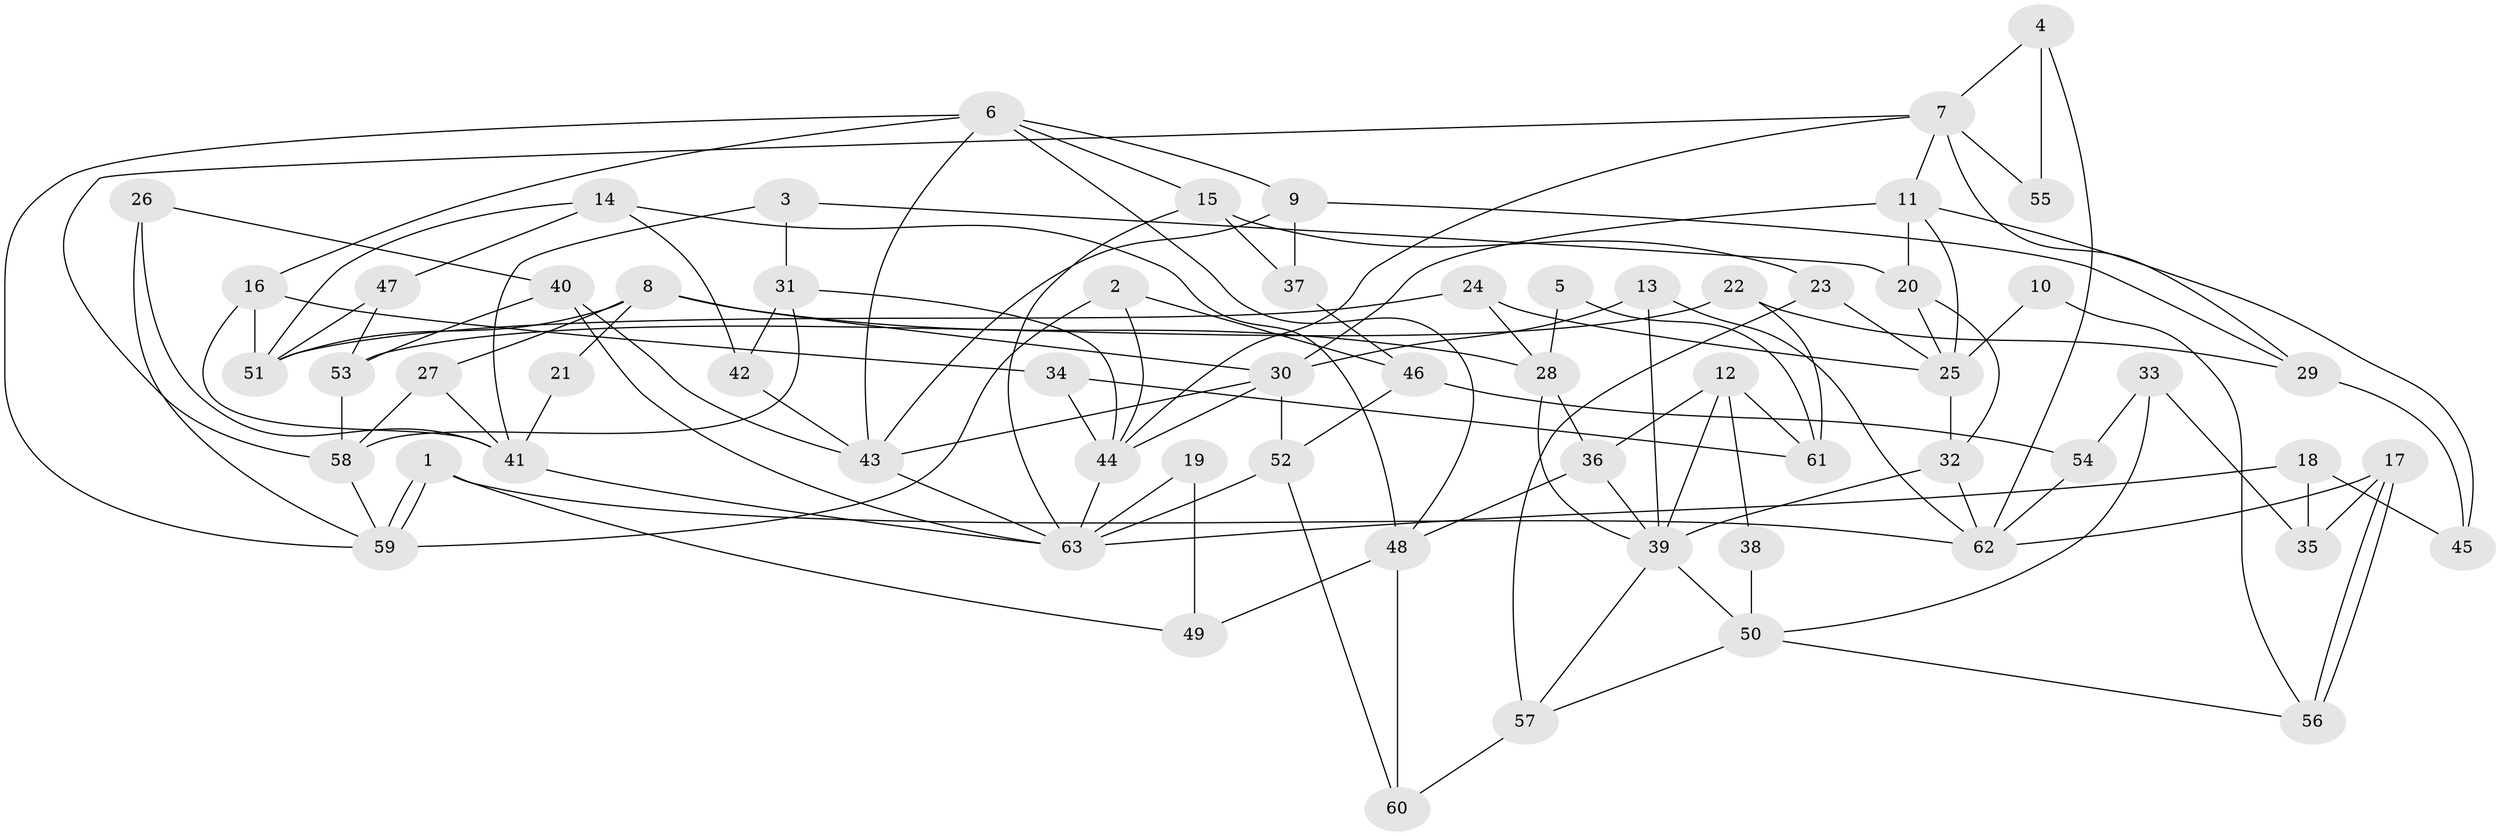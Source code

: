 // coarse degree distribution, {7: 0.16129032258064516, 3: 0.22580645161290322, 5: 0.16129032258064516, 4: 0.12903225806451613, 10: 0.06451612903225806, 2: 0.0967741935483871, 9: 0.03225806451612903, 8: 0.06451612903225806, 6: 0.06451612903225806}
// Generated by graph-tools (version 1.1) at 2025/18/03/04/25 18:18:30]
// undirected, 63 vertices, 126 edges
graph export_dot {
graph [start="1"]
  node [color=gray90,style=filled];
  1;
  2;
  3;
  4;
  5;
  6;
  7;
  8;
  9;
  10;
  11;
  12;
  13;
  14;
  15;
  16;
  17;
  18;
  19;
  20;
  21;
  22;
  23;
  24;
  25;
  26;
  27;
  28;
  29;
  30;
  31;
  32;
  33;
  34;
  35;
  36;
  37;
  38;
  39;
  40;
  41;
  42;
  43;
  44;
  45;
  46;
  47;
  48;
  49;
  50;
  51;
  52;
  53;
  54;
  55;
  56;
  57;
  58;
  59;
  60;
  61;
  62;
  63;
  1 -- 62;
  1 -- 59;
  1 -- 59;
  1 -- 49;
  2 -- 59;
  2 -- 44;
  2 -- 46;
  3 -- 41;
  3 -- 20;
  3 -- 31;
  4 -- 62;
  4 -- 7;
  4 -- 55;
  5 -- 61;
  5 -- 28;
  6 -- 9;
  6 -- 59;
  6 -- 15;
  6 -- 16;
  6 -- 43;
  6 -- 48;
  7 -- 44;
  7 -- 58;
  7 -- 11;
  7 -- 29;
  7 -- 55;
  8 -- 27;
  8 -- 30;
  8 -- 21;
  8 -- 28;
  8 -- 51;
  9 -- 37;
  9 -- 43;
  9 -- 29;
  10 -- 56;
  10 -- 25;
  11 -- 30;
  11 -- 20;
  11 -- 25;
  11 -- 45;
  12 -- 36;
  12 -- 39;
  12 -- 38;
  12 -- 61;
  13 -- 30;
  13 -- 39;
  13 -- 62;
  14 -- 51;
  14 -- 48;
  14 -- 42;
  14 -- 47;
  15 -- 63;
  15 -- 23;
  15 -- 37;
  16 -- 51;
  16 -- 34;
  16 -- 41;
  17 -- 62;
  17 -- 56;
  17 -- 56;
  17 -- 35;
  18 -- 45;
  18 -- 35;
  18 -- 63;
  19 -- 63;
  19 -- 49;
  20 -- 25;
  20 -- 32;
  21 -- 41;
  22 -- 29;
  22 -- 61;
  22 -- 53;
  23 -- 25;
  23 -- 57;
  24 -- 28;
  24 -- 51;
  24 -- 25;
  25 -- 32;
  26 -- 40;
  26 -- 41;
  26 -- 59;
  27 -- 41;
  27 -- 58;
  28 -- 36;
  28 -- 39;
  29 -- 45;
  30 -- 44;
  30 -- 43;
  30 -- 52;
  31 -- 42;
  31 -- 44;
  31 -- 58;
  32 -- 39;
  32 -- 62;
  33 -- 54;
  33 -- 50;
  33 -- 35;
  34 -- 44;
  34 -- 61;
  36 -- 39;
  36 -- 48;
  37 -- 46;
  38 -- 50;
  39 -- 50;
  39 -- 57;
  40 -- 63;
  40 -- 53;
  40 -- 43;
  41 -- 63;
  42 -- 43;
  43 -- 63;
  44 -- 63;
  46 -- 52;
  46 -- 54;
  47 -- 53;
  47 -- 51;
  48 -- 60;
  48 -- 49;
  50 -- 57;
  50 -- 56;
  52 -- 63;
  52 -- 60;
  53 -- 58;
  54 -- 62;
  57 -- 60;
  58 -- 59;
}
